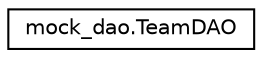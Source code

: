 digraph "Graphical Class Hierarchy"
{
  edge [fontname="Helvetica",fontsize="10",labelfontname="Helvetica",labelfontsize="10"];
  node [fontname="Helvetica",fontsize="10",shape=record];
  rankdir="LR";
  Node0 [label="mock_dao.TeamDAO",height=0.2,width=0.4,color="black", fillcolor="white", style="filled",URL="$classmock__dao_1_1_team_d_a_o.html"];
}

